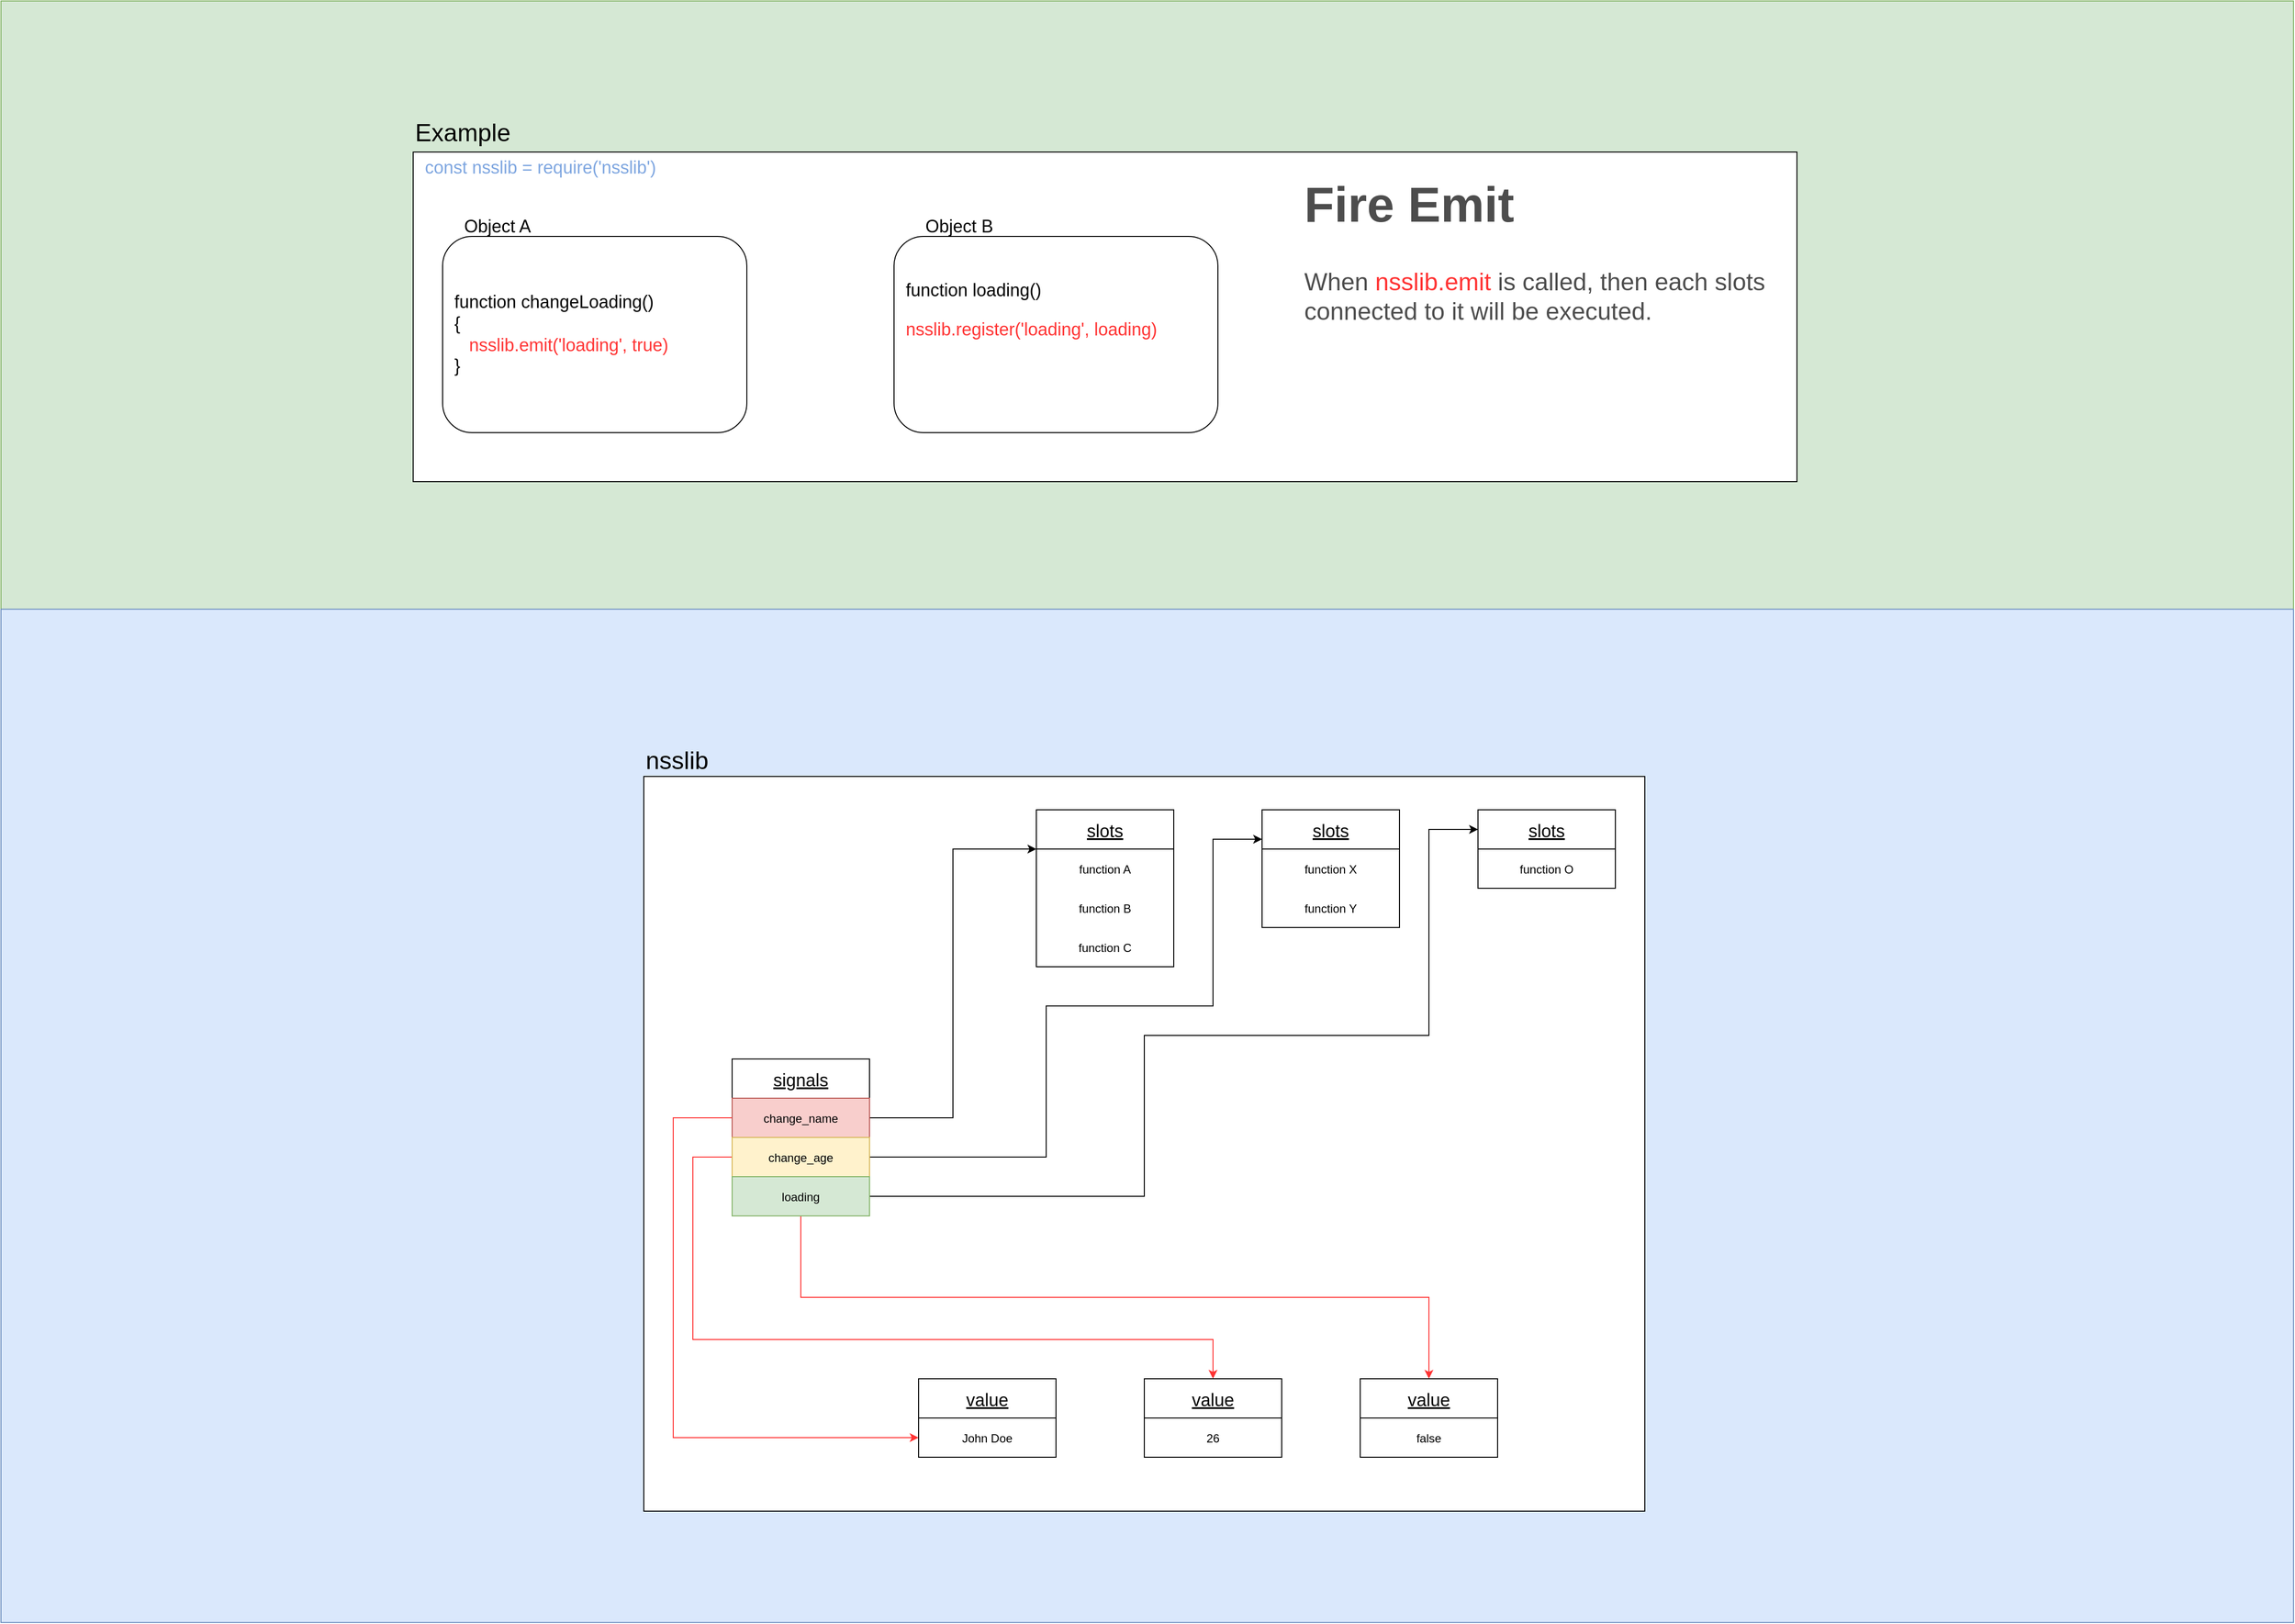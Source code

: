 <mxfile version="13.2.4" type="device"><diagram id="XZJcXWT-o0rMwLU0dLkI" name="Page-1"><mxGraphModel dx="2377" dy="1283" grid="1" gridSize="10" guides="1" tooltips="1" connect="1" arrows="1" fold="1" page="1" pageScale="1" pageWidth="2336" pageHeight="1654" math="0" shadow="0"><root><mxCell id="0"/><mxCell id="1" parent="0"/><mxCell id="pd690SMb8LKt_qStaWzd-70" value="" style="rounded=0;whiteSpace=wrap;html=1;comic=0;fontSize=25;align=left;fillColor=#d5e8d4;strokeColor=#82b366;" vertex="1" parent="1"><mxGeometry width="2336" height="620" as="geometry"/></mxCell><mxCell id="pd690SMb8LKt_qStaWzd-69" value="" style="rounded=0;whiteSpace=wrap;html=1;comic=0;fontSize=18;align=left;fillColor=#dae8fc;strokeColor=#6c8ebf;" vertex="1" parent="1"><mxGeometry y="620" width="2336" height="1033" as="geometry"/></mxCell><mxCell id="pd690SMb8LKt_qStaWzd-1" value="" style="rounded=0;whiteSpace=wrap;html=1;" vertex="1" parent="1"><mxGeometry x="655" y="790.5" width="1020" height="749" as="geometry"/></mxCell><mxCell id="pd690SMb8LKt_qStaWzd-41" style="edgeStyle=orthogonalEdgeStyle;rounded=0;orthogonalLoop=1;jettySize=auto;html=1;exitX=0.5;exitY=1;exitDx=0;exitDy=0;entryX=0.5;entryY=0;entryDx=0;entryDy=0;fontSize=18;strokeColor=#FF3333;" edge="1" parent="1" source="pd690SMb8LKt_qStaWzd-11" target="pd690SMb8LKt_qStaWzd-32"><mxGeometry relative="1" as="geometry"/></mxCell><mxCell id="pd690SMb8LKt_qStaWzd-19" style="edgeStyle=orthogonalEdgeStyle;rounded=0;orthogonalLoop=1;jettySize=auto;html=1;exitX=1;exitY=0.5;exitDx=0;exitDy=0;entryX=0;entryY=0.25;entryDx=0;entryDy=0;fontSize=18;" edge="1" parent="1" source="pd690SMb8LKt_qStaWzd-12" target="pd690SMb8LKt_qStaWzd-15"><mxGeometry relative="1" as="geometry"/></mxCell><mxCell id="pd690SMb8LKt_qStaWzd-29" style="edgeStyle=orthogonalEdgeStyle;rounded=0;orthogonalLoop=1;jettySize=auto;html=1;exitX=1;exitY=0.5;exitDx=0;exitDy=0;entryX=0;entryY=0.25;entryDx=0;entryDy=0;fontSize=18;" edge="1" parent="1" source="pd690SMb8LKt_qStaWzd-14" target="pd690SMb8LKt_qStaWzd-26"><mxGeometry relative="1" as="geometry"><Array as="points"><mxPoint x="1165" y="1218.5"/><mxPoint x="1165" y="1054.5"/><mxPoint x="1455" y="1054.5"/><mxPoint x="1455" y="844.5"/></Array></mxGeometry></mxCell><mxCell id="pd690SMb8LKt_qStaWzd-30" style="edgeStyle=orthogonalEdgeStyle;rounded=0;orthogonalLoop=1;jettySize=auto;html=1;exitX=1;exitY=0.5;exitDx=0;exitDy=0;entryX=0;entryY=0.25;entryDx=0;entryDy=0;fontSize=18;" edge="1" parent="1" source="pd690SMb8LKt_qStaWzd-13" target="pd690SMb8LKt_qStaWzd-20"><mxGeometry relative="1" as="geometry"><Array as="points"><mxPoint x="1065" y="1178.5"/><mxPoint x="1065" y="1024.5"/><mxPoint x="1235" y="1024.5"/><mxPoint x="1235" y="854.5"/></Array></mxGeometry></mxCell><mxCell id="pd690SMb8LKt_qStaWzd-39" style="edgeStyle=orthogonalEdgeStyle;rounded=0;orthogonalLoop=1;jettySize=auto;html=1;exitX=0;exitY=0.5;exitDx=0;exitDy=0;entryX=0;entryY=0.5;entryDx=0;entryDy=0;fontSize=18;strokeColor=#FF3333;" edge="1" parent="1" source="pd690SMb8LKt_qStaWzd-12" target="pd690SMb8LKt_qStaWzd-37"><mxGeometry relative="1" as="geometry"><Array as="points"><mxPoint x="685" y="1138.5"/><mxPoint x="685" y="1464.5"/></Array></mxGeometry></mxCell><mxCell id="pd690SMb8LKt_qStaWzd-40" style="edgeStyle=orthogonalEdgeStyle;rounded=0;orthogonalLoop=1;jettySize=auto;html=1;exitX=0;exitY=0.5;exitDx=0;exitDy=0;fontSize=18;strokeColor=#FF3333;" edge="1" parent="1" source="pd690SMb8LKt_qStaWzd-13" target="pd690SMb8LKt_qStaWzd-34"><mxGeometry relative="1" as="geometry"><Array as="points"><mxPoint x="705" y="1178.5"/><mxPoint x="705" y="1364.5"/><mxPoint x="1235" y="1364.5"/></Array></mxGeometry></mxCell><mxCell id="pd690SMb8LKt_qStaWzd-43" value="nsslib" style="text;html=1;strokeColor=none;fillColor=none;align=left;verticalAlign=bottom;whiteSpace=wrap;rounded=0;comic=0;fontSize=25;" vertex="1" parent="1"><mxGeometry x="655" y="750" width="125" height="40.5" as="geometry"/></mxCell><mxCell id="pd690SMb8LKt_qStaWzd-45" value="" style="rounded=0;whiteSpace=wrap;html=1;comic=0;fontSize=18;align=center;" vertex="1" parent="1"><mxGeometry x="420" y="154" width="1410" height="336" as="geometry"/></mxCell><mxCell id="pd690SMb8LKt_qStaWzd-54" value="const nsslib = require('nsslib')" style="text;html=1;strokeColor=none;fillColor=none;align=left;verticalAlign=middle;whiteSpace=wrap;rounded=0;comic=0;fontSize=18;fontColor=#7EA6E0;" vertex="1" parent="1"><mxGeometry x="430" y="160" width="270" height="20" as="geometry"/></mxCell><mxCell id="pd690SMb8LKt_qStaWzd-55" value="" style="rounded=1;whiteSpace=wrap;html=1;comic=0;fontSize=18;fontColor=#7EA6E0;align=left;" vertex="1" parent="1"><mxGeometry x="450" y="240" width="310" height="200" as="geometry"/></mxCell><mxCell id="pd690SMb8LKt_qStaWzd-56" value="" style="rounded=1;whiteSpace=wrap;html=1;comic=0;fontSize=18;fontColor=#7EA6E0;align=left;" vertex="1" parent="1"><mxGeometry x="910" y="240" width="330" height="200" as="geometry"/></mxCell><mxCell id="pd690SMb8LKt_qStaWzd-57" value="Object A" style="text;html=1;strokeColor=none;fillColor=none;align=left;verticalAlign=middle;whiteSpace=wrap;rounded=0;comic=0;fontSize=18;" vertex="1" parent="1"><mxGeometry x="470" y="220" width="100" height="20" as="geometry"/></mxCell><mxCell id="pd690SMb8LKt_qStaWzd-58" value="Object B" style="text;html=1;strokeColor=none;fillColor=none;align=left;verticalAlign=middle;whiteSpace=wrap;rounded=0;comic=0;fontSize=18;" vertex="1" parent="1"><mxGeometry x="940" y="220" width="100" height="20" as="geometry"/></mxCell><mxCell id="pd690SMb8LKt_qStaWzd-62" value="&lt;span style=&quot;&quot;&gt;function loading()&lt;/span&gt;" style="text;html=1;strokeColor=none;fillColor=none;align=left;verticalAlign=middle;whiteSpace=wrap;rounded=0;comic=0;fontSize=18;fontColor=#000000;" vertex="1" parent="1"><mxGeometry x="920" y="280" width="160" height="30" as="geometry"/></mxCell><mxCell id="pd690SMb8LKt_qStaWzd-63" value="&lt;span&gt;nsslib.register('loading', loading)&lt;/span&gt;" style="text;html=1;strokeColor=none;fillColor=none;align=left;verticalAlign=middle;whiteSpace=wrap;rounded=0;comic=0;fontSize=18;fontColor=#FF3333;" vertex="1" parent="1"><mxGeometry x="920" y="320" width="280" height="30" as="geometry"/></mxCell><mxCell id="pd690SMb8LKt_qStaWzd-64" value="function changeLoading()&lt;br&gt;{&lt;br&gt;&amp;nbsp; &amp;nbsp;&lt;font color=&quot;#ff3333&quot;&gt;nsslib.emit('loading', true)&lt;/font&gt;&lt;br&gt;}" style="text;html=1;strokeColor=none;fillColor=none;align=left;verticalAlign=middle;whiteSpace=wrap;rounded=0;comic=0;fontSize=18;fontColor=#000000;" vertex="1" parent="1"><mxGeometry x="460" y="290" width="260" height="100" as="geometry"/></mxCell><mxCell id="pd690SMb8LKt_qStaWzd-11" value="signals" style="swimlane;fontStyle=4;childLayout=stackLayout;horizontal=1;startSize=40;fillColor=none;horizontalStack=0;resizeParent=1;resizeParentMax=0;resizeLast=0;collapsible=1;marginBottom=0;fontSize=18;" vertex="1" parent="1"><mxGeometry x="745" y="1078.5" width="140" height="160" as="geometry"/></mxCell><mxCell id="pd690SMb8LKt_qStaWzd-12" value="change_name" style="text;strokeColor=#b85450;fillColor=#f8cecc;align=center;verticalAlign=middle;spacingLeft=4;spacingRight=4;overflow=hidden;rotatable=0;points=[[0,0.5],[1,0.5]];portConstraint=eastwest;" vertex="1" parent="pd690SMb8LKt_qStaWzd-11"><mxGeometry y="40" width="140" height="40" as="geometry"/></mxCell><mxCell id="pd690SMb8LKt_qStaWzd-13" value="change_age" style="text;strokeColor=#d6b656;fillColor=#fff2cc;align=center;verticalAlign=middle;spacingLeft=4;spacingRight=4;overflow=hidden;rotatable=0;points=[[0,0.5],[1,0.5]];portConstraint=eastwest;" vertex="1" parent="pd690SMb8LKt_qStaWzd-11"><mxGeometry y="80" width="140" height="40" as="geometry"/></mxCell><mxCell id="pd690SMb8LKt_qStaWzd-14" value="loading" style="text;strokeColor=#82b366;fillColor=#d5e8d4;align=center;verticalAlign=middle;spacingLeft=4;spacingRight=4;overflow=hidden;rotatable=0;points=[[0,0.5],[1,0.5]];portConstraint=eastwest;" vertex="1" parent="pd690SMb8LKt_qStaWzd-11"><mxGeometry y="120" width="140" height="40" as="geometry"/></mxCell><mxCell id="pd690SMb8LKt_qStaWzd-15" value="slots" style="swimlane;fontStyle=4;childLayout=stackLayout;horizontal=1;startSize=40;fillColor=none;horizontalStack=0;resizeParent=1;resizeParentMax=0;resizeLast=0;collapsible=1;marginBottom=0;fontSize=18;" vertex="1" parent="1"><mxGeometry x="1055" y="824.5" width="140" height="160" as="geometry"/></mxCell><mxCell id="pd690SMb8LKt_qStaWzd-16" value="function A" style="text;align=center;verticalAlign=middle;spacingLeft=4;spacingRight=4;overflow=hidden;rotatable=0;points=[[0,0.5],[1,0.5]];portConstraint=eastwest;rounded=0;comic=0;" vertex="1" parent="pd690SMb8LKt_qStaWzd-15"><mxGeometry y="40" width="140" height="40" as="geometry"/></mxCell><mxCell id="pd690SMb8LKt_qStaWzd-17" value="function B" style="text;align=center;verticalAlign=middle;spacingLeft=4;spacingRight=4;overflow=hidden;rotatable=0;points=[[0,0.5],[1,0.5]];portConstraint=eastwest;" vertex="1" parent="pd690SMb8LKt_qStaWzd-15"><mxGeometry y="80" width="140" height="40" as="geometry"/></mxCell><mxCell id="pd690SMb8LKt_qStaWzd-18" value="function C" style="text;align=center;verticalAlign=middle;spacingLeft=4;spacingRight=4;overflow=hidden;rotatable=0;points=[[0,0.5],[1,0.5]];portConstraint=eastwest;" vertex="1" parent="pd690SMb8LKt_qStaWzd-15"><mxGeometry y="120" width="140" height="40" as="geometry"/></mxCell><mxCell id="pd690SMb8LKt_qStaWzd-20" value="slots" style="swimlane;fontStyle=4;childLayout=stackLayout;horizontal=1;startSize=40;fillColor=none;horizontalStack=0;resizeParent=1;resizeParentMax=0;resizeLast=0;collapsible=1;marginBottom=0;fontSize=18;" vertex="1" parent="1"><mxGeometry x="1285" y="824.5" width="140" height="120" as="geometry"/></mxCell><mxCell id="pd690SMb8LKt_qStaWzd-21" value="function X" style="text;align=center;verticalAlign=middle;spacingLeft=4;spacingRight=4;overflow=hidden;rotatable=0;points=[[0,0.5],[1,0.5]];portConstraint=eastwest;rounded=0;comic=0;" vertex="1" parent="pd690SMb8LKt_qStaWzd-20"><mxGeometry y="40" width="140" height="40" as="geometry"/></mxCell><mxCell id="pd690SMb8LKt_qStaWzd-22" value="function Y" style="text;align=center;verticalAlign=middle;spacingLeft=4;spacingRight=4;overflow=hidden;rotatable=0;points=[[0,0.5],[1,0.5]];portConstraint=eastwest;" vertex="1" parent="pd690SMb8LKt_qStaWzd-20"><mxGeometry y="80" width="140" height="40" as="geometry"/></mxCell><mxCell id="pd690SMb8LKt_qStaWzd-26" value="slots" style="swimlane;fontStyle=4;childLayout=stackLayout;horizontal=1;startSize=40;fillColor=none;horizontalStack=0;resizeParent=1;resizeParentMax=0;resizeLast=0;collapsible=1;marginBottom=0;fontSize=18;" vertex="1" parent="1"><mxGeometry x="1505" y="824.5" width="140" height="80" as="geometry"/></mxCell><mxCell id="pd690SMb8LKt_qStaWzd-27" value="function O" style="text;align=center;verticalAlign=middle;spacingLeft=4;spacingRight=4;overflow=hidden;rotatable=0;points=[[0,0.5],[1,0.5]];portConstraint=eastwest;rounded=0;comic=0;" vertex="1" parent="pd690SMb8LKt_qStaWzd-26"><mxGeometry y="40" width="140" height="40" as="geometry"/></mxCell><mxCell id="pd690SMb8LKt_qStaWzd-36" value="value" style="swimlane;fontStyle=4;childLayout=stackLayout;horizontal=1;startSize=40;fillColor=none;horizontalStack=0;resizeParent=1;resizeParentMax=0;resizeLast=0;collapsible=1;marginBottom=0;fontSize=18;" vertex="1" parent="1"><mxGeometry x="935" y="1404.5" width="140" height="80" as="geometry"/></mxCell><mxCell id="pd690SMb8LKt_qStaWzd-37" value="John Doe" style="text;align=center;verticalAlign=middle;spacingLeft=4;spacingRight=4;overflow=hidden;rotatable=0;points=[[0,0.5],[1,0.5]];portConstraint=eastwest;rounded=0;comic=0;" vertex="1" parent="pd690SMb8LKt_qStaWzd-36"><mxGeometry y="40" width="140" height="40" as="geometry"/></mxCell><mxCell id="pd690SMb8LKt_qStaWzd-34" value="value" style="swimlane;fontStyle=4;childLayout=stackLayout;horizontal=1;startSize=40;fillColor=none;horizontalStack=0;resizeParent=1;resizeParentMax=0;resizeLast=0;collapsible=1;marginBottom=0;fontSize=18;" vertex="1" parent="1"><mxGeometry x="1165" y="1404.5" width="140" height="80" as="geometry"/></mxCell><mxCell id="pd690SMb8LKt_qStaWzd-35" value="26" style="text;align=center;verticalAlign=middle;spacingLeft=4;spacingRight=4;overflow=hidden;rotatable=0;points=[[0,0.5],[1,0.5]];portConstraint=eastwest;rounded=0;comic=0;" vertex="1" parent="pd690SMb8LKt_qStaWzd-34"><mxGeometry y="40" width="140" height="40" as="geometry"/></mxCell><mxCell id="pd690SMb8LKt_qStaWzd-32" value="value" style="swimlane;fontStyle=4;childLayout=stackLayout;horizontal=1;startSize=40;fillColor=none;horizontalStack=0;resizeParent=1;resizeParentMax=0;resizeLast=0;collapsible=1;marginBottom=0;fontSize=18;" vertex="1" parent="1"><mxGeometry x="1385" y="1404.5" width="140" height="80" as="geometry"/></mxCell><mxCell id="pd690SMb8LKt_qStaWzd-33" value="false" style="text;align=center;verticalAlign=middle;spacingLeft=4;spacingRight=4;overflow=hidden;rotatable=0;points=[[0,0.5],[1,0.5]];portConstraint=eastwest;rounded=0;comic=0;" vertex="1" parent="pd690SMb8LKt_qStaWzd-32"><mxGeometry y="40" width="140" height="40" as="geometry"/></mxCell><mxCell id="pd690SMb8LKt_qStaWzd-71" value="Example" style="text;html=1;strokeColor=none;fillColor=none;align=left;verticalAlign=bottom;whiteSpace=wrap;rounded=0;comic=0;fontSize=25;" vertex="1" parent="1"><mxGeometry x="420" y="110" width="125" height="40.5" as="geometry"/></mxCell><mxCell id="pd690SMb8LKt_qStaWzd-72" value="&lt;h1&gt;Fire Emit&lt;/h1&gt;&lt;p&gt;When &lt;font color=&quot;#ff3333&quot;&gt;nsslib.emit&lt;/font&gt; is called, then each slots connected to it will be executed.&lt;/p&gt;" style="text;html=1;strokeColor=none;fillColor=none;spacing=5;spacingTop=-20;whiteSpace=wrap;overflow=hidden;rounded=0;comic=0;fontSize=25;fontColor=#4D4D4D;align=left;" vertex="1" parent="1"><mxGeometry x="1322.5" y="154" width="505" height="336" as="geometry"/></mxCell></root></mxGraphModel></diagram></mxfile>